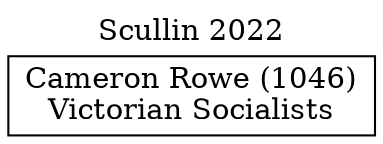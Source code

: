 // House preference flow
digraph "Cameron Rowe (1046)_Scullin_2022" {
	graph [label="Scullin 2022" labelloc=t mclimit=10]
	node [shape=box]
	"Cameron Rowe (1046)" [label="Cameron Rowe (1046)
Victorian Socialists"]
}
